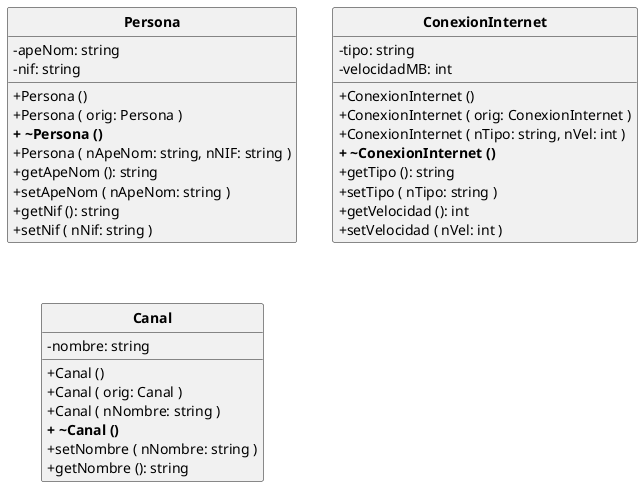 @startuml

hide circle
skinparam classattributeiconsize 0
skinparam classFontStyle bold

class Persona {
 - apeNom: string
 - nif: string
 + Persona ()
 + Persona ( orig: Persona )
 <b>+ ~Persona ()
 + Persona ( nApeNom: string, nNIF: string )
 + getApeNom (): string
 + setApeNom ( nApeNom: string )
 + getNif (): string
 + setNif ( nNif: string )
}

class ConexionInternet {
 - tipo: string
 - velocidadMB: int
 + ConexionInternet ()
 + ConexionInternet ( orig: ConexionInternet )
 + ConexionInternet ( nTipo: string, nVel: int )
 <b>+ ~ConexionInternet ()
 + getTipo (): string
 + setTipo ( nTipo: string )
 + getVelocidad (): int
 + setVelocidad ( nVel: int )
}

class Canal {
 - nombre: string
 + Canal ()
 + Canal ( orig: Canal )
 + Canal ( nNombre: string )
 <b>+ ~Canal ()
 + setNombre ( nNombre: string )
 + getNombre (): string
}

@enduml